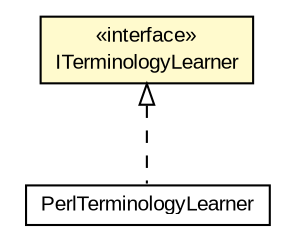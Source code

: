 #!/usr/local/bin/dot
#
# Class diagram 
# Generated by UMLGraph version R5_6-24-gf6e263 (http://www.umlgraph.org/)
#

digraph G {
	edge [fontname="arial",fontsize=10,labelfontname="arial",labelfontsize=10];
	node [fontname="arial",fontsize=10,shape=plaintext];
	nodesep=0.25;
	ranksep=0.5;
	// edu.arizona.biosemantics.semanticmarkup.markupelement.description.ling.learn.ITerminologyLearner
	c89464 [label=<<table title="edu.arizona.biosemantics.semanticmarkup.markupelement.description.ling.learn.ITerminologyLearner" border="0" cellborder="1" cellspacing="0" cellpadding="2" port="p" bgcolor="lemonChiffon" href="./ITerminologyLearner.html">
		<tr><td><table border="0" cellspacing="0" cellpadding="1">
<tr><td align="center" balign="center"> &#171;interface&#187; </td></tr>
<tr><td align="center" balign="center"> ITerminologyLearner </td></tr>
		</table></td></tr>
		</table>>, URL="./ITerminologyLearner.html", fontname="arial", fontcolor="black", fontsize=10.0];
	// edu.arizona.biosemantics.semanticmarkup.markupelement.description.ling.learn.lib.PerlTerminologyLearner
	c89467 [label=<<table title="edu.arizona.biosemantics.semanticmarkup.markupelement.description.ling.learn.lib.PerlTerminologyLearner" border="0" cellborder="1" cellspacing="0" cellpadding="2" port="p" href="./lib/PerlTerminologyLearner.html">
		<tr><td><table border="0" cellspacing="0" cellpadding="1">
<tr><td align="center" balign="center"> PerlTerminologyLearner </td></tr>
		</table></td></tr>
		</table>>, URL="./lib/PerlTerminologyLearner.html", fontname="arial", fontcolor="black", fontsize=10.0];
	//edu.arizona.biosemantics.semanticmarkup.markupelement.description.ling.learn.lib.PerlTerminologyLearner implements edu.arizona.biosemantics.semanticmarkup.markupelement.description.ling.learn.ITerminologyLearner
	c89464:p -> c89467:p [dir=back,arrowtail=empty,style=dashed];
}

